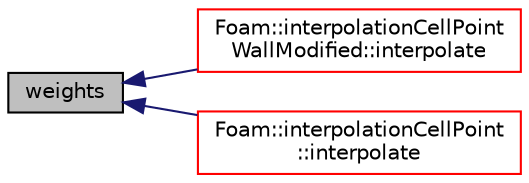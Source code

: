 digraph "weights"
{
  bgcolor="transparent";
  edge [fontname="Helvetica",fontsize="10",labelfontname="Helvetica",labelfontsize="10"];
  node [fontname="Helvetica",fontsize="10",shape=record];
  rankdir="LR";
  Node1 [label="weights",height=0.2,width=0.4,color="black", fillcolor="grey75", style="filled", fontcolor="black"];
  Node1 -> Node2 [dir="back",color="midnightblue",fontsize="10",style="solid",fontname="Helvetica"];
  Node2 [label="Foam::interpolationCellPoint\lWallModified::interpolate",height=0.2,width=0.4,color="red",URL="$a01175.html#a57fc05598ea1d34f870f07333089631d",tooltip="Interpolate field for the given cellPointWeight. "];
  Node1 -> Node3 [dir="back",color="midnightblue",fontsize="10",style="solid",fontname="Helvetica"];
  Node3 [label="Foam::interpolationCellPoint\l::interpolate",height=0.2,width=0.4,color="red",URL="$a01173.html#abc137f1878ea56b57299f529b073129a",tooltip="Interpolate field for the given cellPointWeight. "];
}
